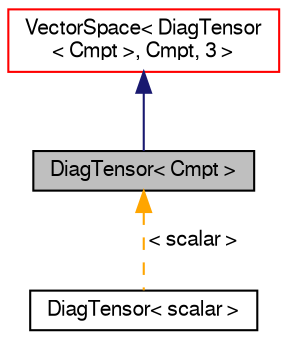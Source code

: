 digraph "DiagTensor&lt; Cmpt &gt;"
{
  bgcolor="transparent";
  edge [fontname="FreeSans",fontsize="10",labelfontname="FreeSans",labelfontsize="10"];
  node [fontname="FreeSans",fontsize="10",shape=record];
  Node1 [label="DiagTensor\< Cmpt \>",height=0.2,width=0.4,color="black", fillcolor="grey75", style="filled" fontcolor="black"];
  Node2 -> Node1 [dir="back",color="midnightblue",fontsize="10",style="solid",fontname="FreeSans"];
  Node2 [label="VectorSpace\< DiagTensor\l\< Cmpt \>, Cmpt, 3 \>",height=0.2,width=0.4,color="red",URL="$a02717.html"];
  Node1 -> Node3 [dir="back",color="orange",fontsize="10",style="dashed",label=" \< scalar \>" ,fontname="FreeSans"];
  Node3 [label="DiagTensor\< scalar \>",height=0.2,width=0.4,color="black",URL="$a00496.html"];
}
